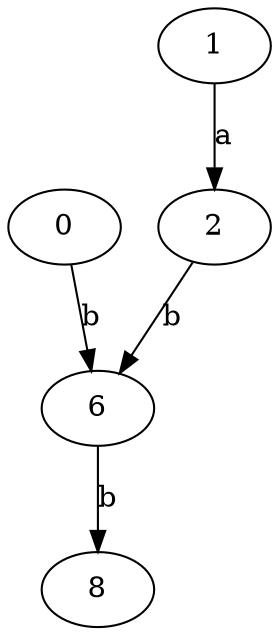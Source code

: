 strict digraph  {
2;
0;
6;
8;
1;
2 -> 6  [label=b];
0 -> 6  [label=b];
6 -> 8  [label=b];
1 -> 2  [label=a];
}
